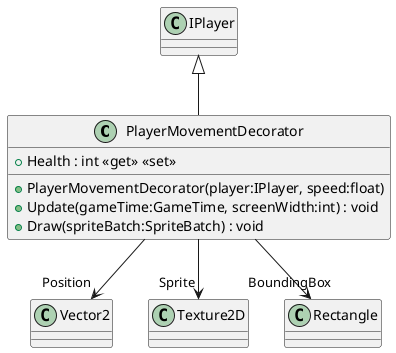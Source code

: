 @startuml
class PlayerMovementDecorator {
    + PlayerMovementDecorator(player:IPlayer, speed:float)
    + Health : int <<get>> <<set>>
    + Update(gameTime:GameTime, screenWidth:int) : void
    + Draw(spriteBatch:SpriteBatch) : void
}
IPlayer <|-- PlayerMovementDecorator
PlayerMovementDecorator --> "Position" Vector2
PlayerMovementDecorator --> "Sprite" Texture2D
PlayerMovementDecorator --> "BoundingBox" Rectangle
@enduml
